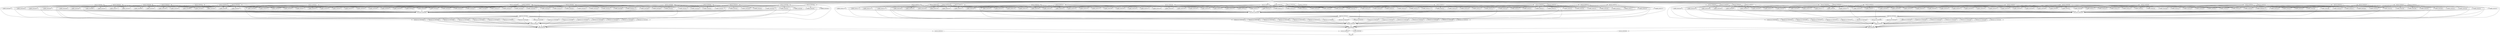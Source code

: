 strict digraph {
mProject_ID0000001 [size=10000000];
mProject_ID0000002 [size=10000000];
mProject_ID0000003 [size=10000000];
mProject_ID0000004 [size=10000000];
mProject_ID0000005 [size=10000000];
mProject_ID0000006 [size=10000000];
mProject_ID0000007 [size=10000000];
mProject_ID0000008 [size=10000000];
mProject_ID0000009 [size=10000000];
mProject_ID0000010 [size=10000000];
mProject_ID0000011 [size=10000000];
mProject_ID0000012 [size=10000000];
mProject_ID0000013 [size=10000000];
mProject_ID0000014 [size=10000000];
mProject_ID0000015 [size=10000000];
mProject_ID0000016 [size=10000000];
mDiffFit_ID0000017 [size=10000000];
mDiffFit_ID0000018 [size=10000000];
mDiffFit_ID0000019 [size=10000000];
mDiffFit_ID0000020 [size=10000000];
mDiffFit_ID0000021 [size=10000000];
mDiffFit_ID0000022 [size=10000000];
mDiffFit_ID0000023 [size=10000000];
mDiffFit_ID0000024 [size=10000000];
mDiffFit_ID0000025 [size=10000000];
mDiffFit_ID0000026 [size=10000000];
mDiffFit_ID0000027 [size=10000000];
mDiffFit_ID0000028 [size=10000000];
mDiffFit_ID0000029 [size=10000000];
mDiffFit_ID0000030 [size=10000000];
mDiffFit_ID0000031 [size=10000000];
mDiffFit_ID0000032 [size=10000000];
mDiffFit_ID0000033 [size=10000000];
mDiffFit_ID0000034 [size=10000000];
mDiffFit_ID0000035 [size=10000000];
mDiffFit_ID0000036 [size=10000000];
mDiffFit_ID0000037 [size=10000000];
mDiffFit_ID0000038 [size=10000000];
mDiffFit_ID0000039 [size=10000000];
mDiffFit_ID0000040 [size=10000000];
mDiffFit_ID0000041 [size=10000000];
mDiffFit_ID0000042 [size=10000000];
mDiffFit_ID0000043 [size=10000000];
mDiffFit_ID0000044 [size=10000000];
mDiffFit_ID0000045 [size=10000000];
mDiffFit_ID0000046 [size=10000000];
mDiffFit_ID0000047 [size=10000000];
mDiffFit_ID0000048 [size=10000000];
mDiffFit_ID0000049 [size=10000000];
mDiffFit_ID0000050 [size=10000000];
mDiffFit_ID0000051 [size=10000000];
mDiffFit_ID0000052 [size=10000000];
mDiffFit_ID0000053 [size=10000000];
mDiffFit_ID0000054 [size=10000000];
mDiffFit_ID0000055 [size=10000000];
mDiffFit_ID0000056 [size=10000000];
mDiffFit_ID0000057 [size=10000000];
mDiffFit_ID0000058 [size=10000000];
mDiffFit_ID0000059 [size=10000000];
mDiffFit_ID0000060 [size=10000000];
mDiffFit_ID0000061 [size=10000000];
mDiffFit_ID0000062 [size=10000000];
mDiffFit_ID0000063 [size=10000000];
mDiffFit_ID0000064 [size=10000000];
mDiffFit_ID0000065 [size=10000000];
mDiffFit_ID0000066 [size=10000000];
mDiffFit_ID0000067 [size=10000000];
mDiffFit_ID0000068 [size=10000000];
mDiffFit_ID0000069 [size=10000000];
mDiffFit_ID0000070 [size=10000000];
mDiffFit_ID0000071 [size=10000000];
mDiffFit_ID0000072 [size=10000000];
mDiffFit_ID0000073 [size=10000000];
mDiffFit_ID0000074 [size=10000000];
mDiffFit_ID0000075 [size=10000000];
mDiffFit_ID0000076 [size=10000000];
mDiffFit_ID0000077 [size=10000000];
mDiffFit_ID0000078 [size=10000000];
mDiffFit_ID0000079 [size=10000000];
mDiffFit_ID0000080 [size=10000000];
mDiffFit_ID0000081 [size=10000000];
mDiffFit_ID0000082 [size=10000000];
mConcatFit_ID0000083 [size=10000000];
mBgModel_ID0000084 [size=10000000];
mBackground_ID0000085 [size=10000000];
mBackground_ID0000086 [size=10000000];
mBackground_ID0000087 [size=10000000];
mBackground_ID0000088 [size=10000000];
mBackground_ID0000089 [size=10000000];
mBackground_ID0000090 [size=10000000];
mBackground_ID0000091 [size=10000000];
mBackground_ID0000092 [size=10000000];
mBackground_ID0000093 [size=10000000];
mBackground_ID0000094 [size=10000000];
mBackground_ID0000095 [size=10000000];
mBackground_ID0000096 [size=10000000];
mBackground_ID0000097 [size=10000000];
mBackground_ID0000098 [size=10000000];
mBackground_ID0000099 [size=10000000];
mBackground_ID0000100 [size=10000000];
mImgtbl_ID0000101 [size=10000000];
mAdd_ID0000102 [size=10000000];
mViewer_ID0000103 [size=10000000];
mProject_ID0000104 [size=10000000];
mProject_ID0000105 [size=10000000];
mProject_ID0000106 [size=10000000];
mProject_ID0000107 [size=10000000];
mProject_ID0000108 [size=10000000];
mProject_ID0000109 [size=10000000];
mProject_ID0000110 [size=10000000];
mProject_ID0000111 [size=10000000];
mProject_ID0000112 [size=10000000];
mProject_ID0000113 [size=10000000];
mProject_ID0000114 [size=10000000];
mProject_ID0000115 [size=10000000];
mProject_ID0000116 [size=10000000];
mProject_ID0000117 [size=10000000];
mProject_ID0000118 [size=10000000];
mProject_ID0000119 [size=10000000];
mDiffFit_ID0000120 [size=10000000];
mDiffFit_ID0000121 [size=10000000];
mDiffFit_ID0000122 [size=10000000];
mDiffFit_ID0000123 [size=10000000];
mDiffFit_ID0000124 [size=10000000];
mDiffFit_ID0000125 [size=10000000];
mDiffFit_ID0000126 [size=10000000];
mDiffFit_ID0000127 [size=10000000];
mDiffFit_ID0000128 [size=10000000];
mDiffFit_ID0000129 [size=10000000];
mDiffFit_ID0000130 [size=10000000];
mDiffFit_ID0000131 [size=10000000];
mDiffFit_ID0000132 [size=10000000];
mDiffFit_ID0000133 [size=10000000];
mDiffFit_ID0000134 [size=10000000];
mDiffFit_ID0000135 [size=10000000];
mDiffFit_ID0000136 [size=10000000];
mDiffFit_ID0000137 [size=10000000];
mDiffFit_ID0000138 [size=10000000];
mDiffFit_ID0000139 [size=10000000];
mDiffFit_ID0000140 [size=10000000];
mDiffFit_ID0000141 [size=10000000];
mDiffFit_ID0000142 [size=10000000];
mDiffFit_ID0000143 [size=10000000];
mDiffFit_ID0000144 [size=10000000];
mDiffFit_ID0000145 [size=10000000];
mDiffFit_ID0000146 [size=10000000];
mDiffFit_ID0000147 [size=10000000];
mDiffFit_ID0000148 [size=10000000];
mDiffFit_ID0000149 [size=10000000];
mDiffFit_ID0000150 [size=10000000];
mDiffFit_ID0000151 [size=10000000];
mDiffFit_ID0000152 [size=10000000];
mDiffFit_ID0000153 [size=10000000];
mDiffFit_ID0000154 [size=10000000];
mDiffFit_ID0000155 [size=10000000];
mDiffFit_ID0000156 [size=10000000];
mDiffFit_ID0000157 [size=10000000];
mDiffFit_ID0000158 [size=10000000];
mDiffFit_ID0000159 [size=10000000];
mDiffFit_ID0000160 [size=10000000];
mDiffFit_ID0000161 [size=10000000];
mDiffFit_ID0000162 [size=10000000];
mDiffFit_ID0000163 [size=10000000];
mDiffFit_ID0000164 [size=10000000];
mDiffFit_ID0000165 [size=10000000];
mDiffFit_ID0000166 [size=10000000];
mDiffFit_ID0000167 [size=10000000];
mDiffFit_ID0000168 [size=10000000];
mDiffFit_ID0000169 [size=10000000];
mDiffFit_ID0000170 [size=10000000];
mDiffFit_ID0000171 [size=10000000];
mDiffFit_ID0000172 [size=10000000];
mDiffFit_ID0000173 [size=10000000];
mDiffFit_ID0000174 [size=10000000];
mDiffFit_ID0000175 [size=10000000];
mDiffFit_ID0000176 [size=10000000];
mDiffFit_ID0000177 [size=10000000];
mDiffFit_ID0000178 [size=10000000];
mDiffFit_ID0000179 [size=10000000];
mDiffFit_ID0000180 [size=10000000];
mDiffFit_ID0000181 [size=10000000];
mDiffFit_ID0000182 [size=10000000];
mDiffFit_ID0000183 [size=10000000];
mDiffFit_ID0000184 [size=10000000];
mDiffFit_ID0000185 [size=10000000];
mConcatFit_ID0000186 [size=10000000];
mBgModel_ID0000187 [size=10000000];
mBackground_ID0000188 [size=10000000];
mBackground_ID0000189 [size=10000000];
mBackground_ID0000190 [size=10000000];
mBackground_ID0000191 [size=10000000];
mBackground_ID0000192 [size=10000000];
mBackground_ID0000193 [size=10000000];
mBackground_ID0000194 [size=10000000];
mBackground_ID0000195 [size=10000000];
mBackground_ID0000196 [size=10000000];
mBackground_ID0000197 [size=10000000];
mBackground_ID0000198 [size=10000000];
mBackground_ID0000199 [size=10000000];
mBackground_ID0000200 [size=10000000];
mBackground_ID0000201 [size=10000000];
mBackground_ID0000202 [size=10000000];
mBackground_ID0000203 [size=10000000];
mImgtbl_ID0000204 [size=10000000];
mAdd_ID0000205 [size=10000000];
mViewer_ID0000206 [size=10000000];
mProject_ID0000207 [size=10000000];
mProject_ID0000208 [size=10000000];
mProject_ID0000209 [size=10000000];
mProject_ID0000210 [size=10000000];
mProject_ID0000211 [size=10000000];
mProject_ID0000212 [size=10000000];
mProject_ID0000213 [size=10000000];
mProject_ID0000214 [size=10000000];
mProject_ID0000215 [size=10000000];
mProject_ID0000216 [size=10000000];
mProject_ID0000217 [size=10000000];
mProject_ID0000218 [size=10000000];
mProject_ID0000219 [size=10000000];
mProject_ID0000220 [size=10000000];
mProject_ID0000221 [size=10000000];
mProject_ID0000222 [size=10000000];
mDiffFit_ID0000223 [size=10000000];
mDiffFit_ID0000224 [size=10000000];
mDiffFit_ID0000225 [size=10000000];
mDiffFit_ID0000226 [size=10000000];
mDiffFit_ID0000227 [size=10000000];
mDiffFit_ID0000228 [size=10000000];
mDiffFit_ID0000229 [size=10000000];
mDiffFit_ID0000230 [size=10000000];
mDiffFit_ID0000231 [size=10000000];
mDiffFit_ID0000232 [size=10000000];
mDiffFit_ID0000233 [size=10000000];
mDiffFit_ID0000234 [size=10000000];
mDiffFit_ID0000235 [size=10000000];
mDiffFit_ID0000236 [size=10000000];
mDiffFit_ID0000237 [size=10000000];
mDiffFit_ID0000238 [size=10000000];
mDiffFit_ID0000239 [size=10000000];
mDiffFit_ID0000240 [size=10000000];
mDiffFit_ID0000241 [size=10000000];
mDiffFit_ID0000242 [size=10000000];
mDiffFit_ID0000243 [size=10000000];
mDiffFit_ID0000244 [size=10000000];
mDiffFit_ID0000245 [size=10000000];
mDiffFit_ID0000246 [size=10000000];
mDiffFit_ID0000247 [size=10000000];
mDiffFit_ID0000248 [size=10000000];
mDiffFit_ID0000249 [size=10000000];
mDiffFit_ID0000250 [size=10000000];
mDiffFit_ID0000251 [size=10000000];
mDiffFit_ID0000252 [size=10000000];
mDiffFit_ID0000253 [size=10000000];
mDiffFit_ID0000254 [size=10000000];
mDiffFit_ID0000255 [size=10000000];
mDiffFit_ID0000256 [size=10000000];
mDiffFit_ID0000257 [size=10000000];
mDiffFit_ID0000258 [size=10000000];
mDiffFit_ID0000259 [size=10000000];
mDiffFit_ID0000260 [size=10000000];
mDiffFit_ID0000261 [size=10000000];
mDiffFit_ID0000262 [size=10000000];
mDiffFit_ID0000263 [size=10000000];
mDiffFit_ID0000264 [size=10000000];
mDiffFit_ID0000265 [size=10000000];
mDiffFit_ID0000266 [size=10000000];
mDiffFit_ID0000267 [size=10000000];
mDiffFit_ID0000268 [size=10000000];
mDiffFit_ID0000269 [size=10000000];
mDiffFit_ID0000270 [size=10000000];
mDiffFit_ID0000271 [size=10000000];
mDiffFit_ID0000272 [size=10000000];
mDiffFit_ID0000273 [size=10000000];
mDiffFit_ID0000274 [size=10000000];
mDiffFit_ID0000275 [size=10000000];
mDiffFit_ID0000276 [size=10000000];
mDiffFit_ID0000277 [size=10000000];
mDiffFit_ID0000278 [size=10000000];
mDiffFit_ID0000279 [size=10000000];
mDiffFit_ID0000280 [size=10000000];
mDiffFit_ID0000281 [size=10000000];
mDiffFit_ID0000282 [size=10000000];
mDiffFit_ID0000283 [size=10000000];
mDiffFit_ID0000284 [size=10000000];
mDiffFit_ID0000285 [size=10000000];
mDiffFit_ID0000286 [size=10000000];
mDiffFit_ID0000287 [size=10000000];
mDiffFit_ID0000288 [size=10000000];
mConcatFit_ID0000289 [size=10000000];
mBgModel_ID0000290 [size=10000000];
mBackground_ID0000291 [size=10000000];
mBackground_ID0000292 [size=10000000];
mBackground_ID0000293 [size=10000000];
mBackground_ID0000294 [size=10000000];
mBackground_ID0000295 [size=10000000];
mBackground_ID0000296 [size=10000000];
mBackground_ID0000297 [size=10000000];
mBackground_ID0000298 [size=10000000];
mBackground_ID0000299 [size=10000000];
mBackground_ID0000300 [size=10000000];
mBackground_ID0000301 [size=10000000];
mBackground_ID0000302 [size=10000000];
mBackground_ID0000303 [size=10000000];
mBackground_ID0000304 [size=10000000];
mBackground_ID0000305 [size=10000000];
mBackground_ID0000306 [size=10000000];
mImgtbl_ID0000307 [size=10000000];
mAdd_ID0000308 [size=10000000];
mViewer_ID0000309 [size=10000000];
mViewer_ID0000310 [size=10000000];
root [size=2];
end [size=2];
mProject_ID0000001 -> mDiffFit_ID0000017 [size=40000000];
mProject_ID0000001 -> mDiffFit_ID0000018 [size=40000000];
mProject_ID0000001 -> mDiffFit_ID0000019 [size=40000000];
mProject_ID0000001 -> mDiffFit_ID0000020 [size=40000000];
mProject_ID0000001 -> mDiffFit_ID0000021 [size=40000000];
mProject_ID0000001 -> mDiffFit_ID0000022 [size=40000000];
mProject_ID0000001 -> mDiffFit_ID0000023 [size=40000000];
mProject_ID0000001 -> mBackground_ID0000085 [size=40000000];
mProject_ID0000002 -> mDiffFit_ID0000017 [size=40000000];
mProject_ID0000002 -> mDiffFit_ID0000024 [size=40000000];
mProject_ID0000002 -> mDiffFit_ID0000025 [size=40000000];
mProject_ID0000002 -> mDiffFit_ID0000026 [size=40000000];
mProject_ID0000002 -> mDiffFit_ID0000027 [size=40000000];
mProject_ID0000002 -> mDiffFit_ID0000028 [size=40000000];
mProject_ID0000002 -> mDiffFit_ID0000029 [size=40000000];
mProject_ID0000002 -> mDiffFit_ID0000030 [size=40000000];
mProject_ID0000002 -> mDiffFit_ID0000031 [size=40000000];
mProject_ID0000002 -> mDiffFit_ID0000032 [size=40000000];
mProject_ID0000002 -> mDiffFit_ID0000033 [size=40000000];
mProject_ID0000002 -> mBackground_ID0000086 [size=40000000];
mProject_ID0000003 -> mDiffFit_ID0000018 [size=40000000];
mProject_ID0000003 -> mDiffFit_ID0000024 [size=40000000];
mProject_ID0000003 -> mDiffFit_ID0000034 [size=40000000];
mProject_ID0000003 -> mDiffFit_ID0000035 [size=40000000];
mProject_ID0000003 -> mDiffFit_ID0000036 [size=40000000];
mProject_ID0000003 -> mDiffFit_ID0000037 [size=40000000];
mProject_ID0000003 -> mDiffFit_ID0000038 [size=40000000];
mProject_ID0000003 -> mDiffFit_ID0000039 [size=40000000];
mProject_ID0000003 -> mDiffFit_ID0000040 [size=40000000];
mProject_ID0000003 -> mDiffFit_ID0000041 [size=40000000];
mProject_ID0000003 -> mDiffFit_ID0000042 [size=40000000];
mProject_ID0000003 -> mBackground_ID0000087 [size=40000000];
mProject_ID0000004 -> mDiffFit_ID0000025 [size=40000000];
mProject_ID0000004 -> mDiffFit_ID0000034 [size=40000000];
mProject_ID0000004 -> mDiffFit_ID0000043 [size=40000000];
mProject_ID0000004 -> mDiffFit_ID0000044 [size=40000000];
mProject_ID0000004 -> mDiffFit_ID0000045 [size=40000000];
mProject_ID0000004 -> mDiffFit_ID0000046 [size=40000000];
mProject_ID0000004 -> mDiffFit_ID0000047 [size=40000000];
mProject_ID0000004 -> mDiffFit_ID0000048 [size=40000000];
mProject_ID0000004 -> mDiffFit_ID0000049 [size=40000000];
mProject_ID0000004 -> mDiffFit_ID0000050 [size=40000000];
mProject_ID0000004 -> mBackground_ID0000088 [size=40000000];
mProject_ID0000005 -> mDiffFit_ID0000026 [size=40000000];
mProject_ID0000005 -> mDiffFit_ID0000035 [size=40000000];
mProject_ID0000005 -> mDiffFit_ID0000043 [size=40000000];
mProject_ID0000005 -> mDiffFit_ID0000051 [size=40000000];
mProject_ID0000005 -> mDiffFit_ID0000052 [size=40000000];
mProject_ID0000005 -> mDiffFit_ID0000053 [size=40000000];
mProject_ID0000005 -> mDiffFit_ID0000054 [size=40000000];
mProject_ID0000005 -> mDiffFit_ID0000055 [size=40000000];
mProject_ID0000005 -> mDiffFit_ID0000056 [size=40000000];
mProject_ID0000005 -> mDiffFit_ID0000057 [size=40000000];
mProject_ID0000005 -> mBackground_ID0000089 [size=40000000];
mProject_ID0000006 -> mDiffFit_ID0000036 [size=40000000];
mProject_ID0000006 -> mDiffFit_ID0000058 [size=40000000];
mProject_ID0000006 -> mDiffFit_ID0000059 [size=40000000];
mProject_ID0000006 -> mDiffFit_ID0000060 [size=40000000];
mProject_ID0000006 -> mDiffFit_ID0000061 [size=40000000];
mProject_ID0000006 -> mBackground_ID0000090 [size=40000000];
mProject_ID0000007 -> mDiffFit_ID0000037 [size=40000000];
mProject_ID0000007 -> mDiffFit_ID0000044 [size=40000000];
mProject_ID0000007 -> mDiffFit_ID0000051 [size=40000000];
mProject_ID0000007 -> mDiffFit_ID0000062 [size=40000000];
mProject_ID0000007 -> mDiffFit_ID0000063 [size=40000000];
mProject_ID0000007 -> mDiffFit_ID0000064 [size=40000000];
mProject_ID0000007 -> mBackground_ID0000091 [size=40000000];
mProject_ID0000008 -> mDiffFit_ID0000019 [size=40000000];
mProject_ID0000008 -> mDiffFit_ID0000027 [size=40000000];
mProject_ID0000008 -> mDiffFit_ID0000038 [size=40000000];
mProject_ID0000008 -> mDiffFit_ID0000058 [size=40000000];
mProject_ID0000008 -> mDiffFit_ID0000065 [size=40000000];
mProject_ID0000008 -> mDiffFit_ID0000066 [size=40000000];
mProject_ID0000008 -> mDiffFit_ID0000067 [size=40000000];
mProject_ID0000008 -> mBackground_ID0000092 [size=40000000];
mProject_ID0000009 -> mDiffFit_ID0000020 [size=40000000];
mProject_ID0000009 -> mDiffFit_ID0000028 [size=40000000];
mProject_ID0000009 -> mDiffFit_ID0000068 [size=40000000];
mProject_ID0000009 -> mDiffFit_ID0000069 [size=40000000];
mProject_ID0000009 -> mDiffFit_ID0000070 [size=40000000];
mProject_ID0000009 -> mBackground_ID0000093 [size=40000000];
mProject_ID0000010 -> mDiffFit_ID0000039 [size=40000000];
mProject_ID0000010 -> mDiffFit_ID0000045 [size=40000000];
mProject_ID0000010 -> mDiffFit_ID0000052 [size=40000000];
mProject_ID0000010 -> mDiffFit_ID0000062 [size=40000000];
mProject_ID0000010 -> mDiffFit_ID0000071 [size=40000000];
mProject_ID0000010 -> mDiffFit_ID0000072 [size=40000000];
mProject_ID0000010 -> mBackground_ID0000094 [size=40000000];
mProject_ID0000011 -> mDiffFit_ID0000040 [size=40000000];
mProject_ID0000011 -> mDiffFit_ID0000046 [size=40000000];
mProject_ID0000011 -> mDiffFit_ID0000053 [size=40000000];
mProject_ID0000011 -> mDiffFit_ID0000059 [size=40000000];
mProject_ID0000011 -> mDiffFit_ID0000063 [size=40000000];
mProject_ID0000011 -> mDiffFit_ID0000065 [size=40000000];
mProject_ID0000011 -> mDiffFit_ID0000071 [size=40000000];
mProject_ID0000011 -> mDiffFit_ID0000073 [size=40000000];
mProject_ID0000011 -> mDiffFit_ID0000074 [size=40000000];
mProject_ID0000011 -> mBackground_ID0000095 [size=40000000];
mProject_ID0000012 -> mDiffFit_ID0000021 [size=40000000];
mProject_ID0000012 -> mDiffFit_ID0000029 [size=40000000];
mProject_ID0000012 -> mDiffFit_ID0000041 [size=40000000];
mProject_ID0000012 -> mDiffFit_ID0000047 [size=40000000];
mProject_ID0000012 -> mDiffFit_ID0000054 [size=40000000];
mProject_ID0000012 -> mDiffFit_ID0000060 [size=40000000];
mProject_ID0000012 -> mDiffFit_ID0000064 [size=40000000];
mProject_ID0000012 -> mDiffFit_ID0000066 [size=40000000];
mProject_ID0000012 -> mDiffFit_ID0000068 [size=40000000];
mProject_ID0000012 -> mDiffFit_ID0000072 [size=40000000];
mProject_ID0000012 -> mDiffFit_ID0000073 [size=40000000];
mProject_ID0000012 -> mDiffFit_ID0000075 [size=40000000];
mProject_ID0000012 -> mDiffFit_ID0000076 [size=40000000];
mProject_ID0000012 -> mDiffFit_ID0000077 [size=40000000];
mProject_ID0000012 -> mDiffFit_ID0000078 [size=40000000];
mProject_ID0000012 -> mBackground_ID0000096 [size=40000000];
mProject_ID0000013 -> mDiffFit_ID0000022 [size=40000000];
mProject_ID0000013 -> mDiffFit_ID0000030 [size=40000000];
mProject_ID0000013 -> mDiffFit_ID0000042 [size=40000000];
mProject_ID0000013 -> mDiffFit_ID0000061 [size=40000000];
mProject_ID0000013 -> mDiffFit_ID0000067 [size=40000000];
mProject_ID0000013 -> mDiffFit_ID0000069 [size=40000000];
mProject_ID0000013 -> mDiffFit_ID0000074 [size=40000000];
mProject_ID0000013 -> mDiffFit_ID0000075 [size=40000000];
mProject_ID0000013 -> mDiffFit_ID0000079 [size=40000000];
mProject_ID0000013 -> mBackground_ID0000097 [size=40000000];
mProject_ID0000014 -> mDiffFit_ID0000031 [size=40000000];
mProject_ID0000014 -> mDiffFit_ID0000048 [size=40000000];
mProject_ID0000014 -> mDiffFit_ID0000055 [size=40000000];
mProject_ID0000014 -> mDiffFit_ID0000076 [size=40000000];
mProject_ID0000014 -> mDiffFit_ID0000080 [size=40000000];
mProject_ID0000014 -> mDiffFit_ID0000081 [size=40000000];
mProject_ID0000014 -> mBackground_ID0000098 [size=40000000];
mProject_ID0000015 -> mDiffFit_ID0000032 [size=40000000];
mProject_ID0000015 -> mDiffFit_ID0000049 [size=40000000];
mProject_ID0000015 -> mDiffFit_ID0000056 [size=40000000];
mProject_ID0000015 -> mDiffFit_ID0000077 [size=40000000];
mProject_ID0000015 -> mDiffFit_ID0000080 [size=40000000];
mProject_ID0000015 -> mDiffFit_ID0000082 [size=40000000];
mProject_ID0000015 -> mBackground_ID0000099 [size=40000000];
mProject_ID0000016 -> mDiffFit_ID0000023 [size=40000000];
mProject_ID0000016 -> mDiffFit_ID0000033 [size=40000000];
mProject_ID0000016 -> mDiffFit_ID0000050 [size=40000000];
mProject_ID0000016 -> mDiffFit_ID0000057 [size=40000000];
mProject_ID0000016 -> mDiffFit_ID0000070 [size=40000000];
mProject_ID0000016 -> mDiffFit_ID0000078 [size=40000000];
mProject_ID0000016 -> mDiffFit_ID0000079 [size=40000000];
mProject_ID0000016 -> mDiffFit_ID0000081 [size=40000000];
mProject_ID0000016 -> mDiffFit_ID0000082 [size=40000000];
mProject_ID0000016 -> mBackground_ID0000100 [size=40000000];
mDiffFit_ID0000017 -> mConcatFit_ID0000083 [size=40000000];
mDiffFit_ID0000018 -> mConcatFit_ID0000083 [size=40000000];
mDiffFit_ID0000019 -> mConcatFit_ID0000083 [size=40000000];
mDiffFit_ID0000020 -> mConcatFit_ID0000083 [size=40000000];
mDiffFit_ID0000021 -> mConcatFit_ID0000083 [size=40000000];
mDiffFit_ID0000022 -> mConcatFit_ID0000083 [size=40000000];
mDiffFit_ID0000023 -> mConcatFit_ID0000083 [size=40000000];
mDiffFit_ID0000024 -> mConcatFit_ID0000083 [size=40000000];
mDiffFit_ID0000025 -> mConcatFit_ID0000083 [size=40000000];
mDiffFit_ID0000026 -> mConcatFit_ID0000083 [size=40000000];
mDiffFit_ID0000027 -> mConcatFit_ID0000083 [size=40000000];
mDiffFit_ID0000028 -> mConcatFit_ID0000083 [size=40000000];
mDiffFit_ID0000029 -> mConcatFit_ID0000083 [size=40000000];
mDiffFit_ID0000030 -> mConcatFit_ID0000083 [size=40000000];
mDiffFit_ID0000031 -> mConcatFit_ID0000083 [size=40000000];
mDiffFit_ID0000032 -> mConcatFit_ID0000083 [size=40000000];
mDiffFit_ID0000033 -> mConcatFit_ID0000083 [size=40000000];
mDiffFit_ID0000034 -> mConcatFit_ID0000083 [size=40000000];
mDiffFit_ID0000035 -> mConcatFit_ID0000083 [size=40000000];
mDiffFit_ID0000036 -> mConcatFit_ID0000083 [size=40000000];
mDiffFit_ID0000037 -> mConcatFit_ID0000083 [size=40000000];
mDiffFit_ID0000038 -> mConcatFit_ID0000083 [size=40000000];
mDiffFit_ID0000039 -> mConcatFit_ID0000083 [size=40000000];
mDiffFit_ID0000040 -> mConcatFit_ID0000083 [size=40000000];
mDiffFit_ID0000041 -> mConcatFit_ID0000083 [size=40000000];
mDiffFit_ID0000042 -> mConcatFit_ID0000083 [size=40000000];
mDiffFit_ID0000043 -> mConcatFit_ID0000083 [size=40000000];
mDiffFit_ID0000044 -> mConcatFit_ID0000083 [size=40000000];
mDiffFit_ID0000045 -> mConcatFit_ID0000083 [size=40000000];
mDiffFit_ID0000046 -> mConcatFit_ID0000083 [size=40000000];
mDiffFit_ID0000047 -> mConcatFit_ID0000083 [size=40000000];
mDiffFit_ID0000048 -> mConcatFit_ID0000083 [size=40000000];
mDiffFit_ID0000049 -> mConcatFit_ID0000083 [size=40000000];
mDiffFit_ID0000050 -> mConcatFit_ID0000083 [size=40000000];
mDiffFit_ID0000051 -> mConcatFit_ID0000083 [size=40000000];
mDiffFit_ID0000052 -> mConcatFit_ID0000083 [size=40000000];
mDiffFit_ID0000053 -> mConcatFit_ID0000083 [size=40000000];
mDiffFit_ID0000054 -> mConcatFit_ID0000083 [size=40000000];
mDiffFit_ID0000055 -> mConcatFit_ID0000083 [size=40000000];
mDiffFit_ID0000056 -> mConcatFit_ID0000083 [size=40000000];
mDiffFit_ID0000057 -> mConcatFit_ID0000083 [size=40000000];
mDiffFit_ID0000058 -> mConcatFit_ID0000083 [size=40000000];
mDiffFit_ID0000059 -> mConcatFit_ID0000083 [size=40000000];
mDiffFit_ID0000060 -> mConcatFit_ID0000083 [size=40000000];
mDiffFit_ID0000061 -> mConcatFit_ID0000083 [size=40000000];
mDiffFit_ID0000062 -> mConcatFit_ID0000083 [size=40000000];
mDiffFit_ID0000063 -> mConcatFit_ID0000083 [size=40000000];
mDiffFit_ID0000064 -> mConcatFit_ID0000083 [size=40000000];
mDiffFit_ID0000065 -> mConcatFit_ID0000083 [size=40000000];
mDiffFit_ID0000066 -> mConcatFit_ID0000083 [size=40000000];
mDiffFit_ID0000067 -> mConcatFit_ID0000083 [size=40000000];
mDiffFit_ID0000068 -> mConcatFit_ID0000083 [size=40000000];
mDiffFit_ID0000069 -> mConcatFit_ID0000083 [size=40000000];
mDiffFit_ID0000070 -> mConcatFit_ID0000083 [size=40000000];
mDiffFit_ID0000071 -> mConcatFit_ID0000083 [size=40000000];
mDiffFit_ID0000072 -> mConcatFit_ID0000083 [size=40000000];
mDiffFit_ID0000073 -> mConcatFit_ID0000083 [size=40000000];
mDiffFit_ID0000074 -> mConcatFit_ID0000083 [size=40000000];
mDiffFit_ID0000075 -> mConcatFit_ID0000083 [size=40000000];
mDiffFit_ID0000076 -> mConcatFit_ID0000083 [size=40000000];
mDiffFit_ID0000077 -> mConcatFit_ID0000083 [size=40000000];
mDiffFit_ID0000078 -> mConcatFit_ID0000083 [size=40000000];
mDiffFit_ID0000079 -> mConcatFit_ID0000083 [size=40000000];
mDiffFit_ID0000080 -> mConcatFit_ID0000083 [size=40000000];
mDiffFit_ID0000081 -> mConcatFit_ID0000083 [size=40000000];
mDiffFit_ID0000082 -> mConcatFit_ID0000083 [size=40000000];
mConcatFit_ID0000083 -> mBgModel_ID0000084 [size=40000000];
mBgModel_ID0000084 -> mBackground_ID0000085 [size=40000000];
mBgModel_ID0000084 -> mBackground_ID0000086 [size=40000000];
mBgModel_ID0000084 -> mBackground_ID0000087 [size=40000000];
mBgModel_ID0000084 -> mBackground_ID0000088 [size=40000000];
mBgModel_ID0000084 -> mBackground_ID0000089 [size=40000000];
mBgModel_ID0000084 -> mBackground_ID0000090 [size=40000000];
mBgModel_ID0000084 -> mBackground_ID0000091 [size=40000000];
mBgModel_ID0000084 -> mBackground_ID0000092 [size=40000000];
mBgModel_ID0000084 -> mBackground_ID0000093 [size=40000000];
mBgModel_ID0000084 -> mBackground_ID0000094 [size=40000000];
mBgModel_ID0000084 -> mBackground_ID0000095 [size=40000000];
mBgModel_ID0000084 -> mBackground_ID0000096 [size=40000000];
mBgModel_ID0000084 -> mBackground_ID0000097 [size=40000000];
mBgModel_ID0000084 -> mBackground_ID0000098 [size=40000000];
mBgModel_ID0000084 -> mBackground_ID0000099 [size=40000000];
mBgModel_ID0000084 -> mBackground_ID0000100 [size=40000000];
mBackground_ID0000085 -> mImgtbl_ID0000101 [size=40000000];
mBackground_ID0000085 -> mAdd_ID0000102 [size=40000000];
mBackground_ID0000086 -> mImgtbl_ID0000101 [size=40000000];
mBackground_ID0000086 -> mAdd_ID0000102 [size=40000000];
mBackground_ID0000087 -> mImgtbl_ID0000101 [size=40000000];
mBackground_ID0000087 -> mAdd_ID0000102 [size=40000000];
mBackground_ID0000088 -> mImgtbl_ID0000101 [size=40000000];
mBackground_ID0000088 -> mAdd_ID0000102 [size=40000000];
mBackground_ID0000089 -> mImgtbl_ID0000101 [size=40000000];
mBackground_ID0000089 -> mAdd_ID0000102 [size=40000000];
mBackground_ID0000090 -> mImgtbl_ID0000101 [size=40000000];
mBackground_ID0000090 -> mAdd_ID0000102 [size=40000000];
mBackground_ID0000091 -> mImgtbl_ID0000101 [size=40000000];
mBackground_ID0000091 -> mAdd_ID0000102 [size=40000000];
mBackground_ID0000092 -> mImgtbl_ID0000101 [size=40000000];
mBackground_ID0000092 -> mAdd_ID0000102 [size=40000000];
mBackground_ID0000093 -> mImgtbl_ID0000101 [size=40000000];
mBackground_ID0000093 -> mAdd_ID0000102 [size=40000000];
mBackground_ID0000094 -> mImgtbl_ID0000101 [size=40000000];
mBackground_ID0000094 -> mAdd_ID0000102 [size=40000000];
mBackground_ID0000095 -> mImgtbl_ID0000101 [size=40000000];
mBackground_ID0000095 -> mAdd_ID0000102 [size=40000000];
mBackground_ID0000096 -> mImgtbl_ID0000101 [size=40000000];
mBackground_ID0000096 -> mAdd_ID0000102 [size=40000000];
mBackground_ID0000097 -> mImgtbl_ID0000101 [size=40000000];
mBackground_ID0000097 -> mAdd_ID0000102 [size=40000000];
mBackground_ID0000098 -> mImgtbl_ID0000101 [size=40000000];
mBackground_ID0000098 -> mAdd_ID0000102 [size=40000000];
mBackground_ID0000099 -> mImgtbl_ID0000101 [size=40000000];
mBackground_ID0000099 -> mAdd_ID0000102 [size=40000000];
mBackground_ID0000100 -> mImgtbl_ID0000101 [size=40000000];
mBackground_ID0000100 -> mAdd_ID0000102 [size=40000000];
mImgtbl_ID0000101 -> mAdd_ID0000102 [size=40000000];
mAdd_ID0000102 -> mViewer_ID0000103 [size=40000000];
mAdd_ID0000102 -> mViewer_ID0000310 [size=40000000];
mViewer_ID0000103 -> end [size=2];
mProject_ID0000104 -> mDiffFit_ID0000120 [size=40000000];
mProject_ID0000104 -> mDiffFit_ID0000121 [size=40000000];
mProject_ID0000104 -> mDiffFit_ID0000122 [size=40000000];
mProject_ID0000104 -> mDiffFit_ID0000123 [size=40000000];
mProject_ID0000104 -> mDiffFit_ID0000124 [size=40000000];
mProject_ID0000104 -> mDiffFit_ID0000125 [size=40000000];
mProject_ID0000104 -> mDiffFit_ID0000126 [size=40000000];
mProject_ID0000104 -> mBackground_ID0000188 [size=40000000];
mProject_ID0000105 -> mDiffFit_ID0000120 [size=40000000];
mProject_ID0000105 -> mDiffFit_ID0000127 [size=40000000];
mProject_ID0000105 -> mDiffFit_ID0000128 [size=40000000];
mProject_ID0000105 -> mDiffFit_ID0000129 [size=40000000];
mProject_ID0000105 -> mDiffFit_ID0000130 [size=40000000];
mProject_ID0000105 -> mDiffFit_ID0000131 [size=40000000];
mProject_ID0000105 -> mDiffFit_ID0000132 [size=40000000];
mProject_ID0000105 -> mDiffFit_ID0000133 [size=40000000];
mProject_ID0000105 -> mDiffFit_ID0000134 [size=40000000];
mProject_ID0000105 -> mBackground_ID0000189 [size=40000000];
mProject_ID0000106 -> mDiffFit_ID0000127 [size=40000000];
mProject_ID0000106 -> mDiffFit_ID0000135 [size=40000000];
mProject_ID0000106 -> mDiffFit_ID0000136 [size=40000000];
mProject_ID0000106 -> mDiffFit_ID0000137 [size=40000000];
mProject_ID0000106 -> mDiffFit_ID0000138 [size=40000000];
mProject_ID0000106 -> mDiffFit_ID0000139 [size=40000000];
mProject_ID0000106 -> mDiffFit_ID0000140 [size=40000000];
mProject_ID0000106 -> mDiffFit_ID0000141 [size=40000000];
mProject_ID0000106 -> mDiffFit_ID0000142 [size=40000000];
mProject_ID0000106 -> mDiffFit_ID0000143 [size=40000000];
mProject_ID0000106 -> mBackground_ID0000190 [size=40000000];
mProject_ID0000107 -> mDiffFit_ID0000121 [size=40000000];
mProject_ID0000107 -> mDiffFit_ID0000135 [size=40000000];
mProject_ID0000107 -> mDiffFit_ID0000144 [size=40000000];
mProject_ID0000107 -> mDiffFit_ID0000145 [size=40000000];
mProject_ID0000107 -> mDiffFit_ID0000146 [size=40000000];
mProject_ID0000107 -> mDiffFit_ID0000147 [size=40000000];
mProject_ID0000107 -> mDiffFit_ID0000148 [size=40000000];
mProject_ID0000107 -> mDiffFit_ID0000149 [size=40000000];
mProject_ID0000107 -> mDiffFit_ID0000150 [size=40000000];
mProject_ID0000107 -> mDiffFit_ID0000151 [size=40000000];
mProject_ID0000107 -> mDiffFit_ID0000152 [size=40000000];
mProject_ID0000107 -> mBackground_ID0000191 [size=40000000];
mProject_ID0000108 -> mDiffFit_ID0000128 [size=40000000];
mProject_ID0000108 -> mDiffFit_ID0000136 [size=40000000];
mProject_ID0000108 -> mDiffFit_ID0000144 [size=40000000];
mProject_ID0000108 -> mDiffFit_ID0000153 [size=40000000];
mProject_ID0000108 -> mDiffFit_ID0000154 [size=40000000];
mProject_ID0000108 -> mDiffFit_ID0000155 [size=40000000];
mProject_ID0000108 -> mDiffFit_ID0000156 [size=40000000];
mProject_ID0000108 -> mDiffFit_ID0000157 [size=40000000];
mProject_ID0000108 -> mDiffFit_ID0000158 [size=40000000];
mProject_ID0000108 -> mDiffFit_ID0000159 [size=40000000];
mProject_ID0000108 -> mBackground_ID0000192 [size=40000000];
mProject_ID0000109 -> mDiffFit_ID0000122 [size=40000000];
mProject_ID0000109 -> mDiffFit_ID0000129 [size=40000000];
mProject_ID0000109 -> mDiffFit_ID0000145 [size=40000000];
mProject_ID0000109 -> mDiffFit_ID0000160 [size=40000000];
mProject_ID0000109 -> mDiffFit_ID0000161 [size=40000000];
mProject_ID0000109 -> mDiffFit_ID0000162 [size=40000000];
mProject_ID0000109 -> mDiffFit_ID0000163 [size=40000000];
mProject_ID0000109 -> mDiffFit_ID0000164 [size=40000000];
mProject_ID0000109 -> mDiffFit_ID0000165 [size=40000000];
mProject_ID0000109 -> mBackground_ID0000193 [size=40000000];
mProject_ID0000110 -> mDiffFit_ID0000123 [size=40000000];
mProject_ID0000110 -> mDiffFit_ID0000146 [size=40000000];
mProject_ID0000110 -> mDiffFit_ID0000160 [size=40000000];
mProject_ID0000110 -> mDiffFit_ID0000166 [size=40000000];
mProject_ID0000110 -> mDiffFit_ID0000167 [size=40000000];
mProject_ID0000110 -> mDiffFit_ID0000168 [size=40000000];
mProject_ID0000110 -> mDiffFit_ID0000169 [size=40000000];
mProject_ID0000110 -> mBackground_ID0000194 [size=40000000];
mProject_ID0000111 -> mDiffFit_ID0000130 [size=40000000];
mProject_ID0000111 -> mDiffFit_ID0000137 [size=40000000];
mProject_ID0000111 -> mDiffFit_ID0000153 [size=40000000];
mProject_ID0000111 -> mDiffFit_ID0000170 [size=40000000];
mProject_ID0000111 -> mDiffFit_ID0000171 [size=40000000];
mProject_ID0000111 -> mDiffFit_ID0000172 [size=40000000];
mProject_ID0000111 -> mBackground_ID0000195 [size=40000000];
mProject_ID0000112 -> mDiffFit_ID0000147 [size=40000000];
mProject_ID0000112 -> mDiffFit_ID0000161 [size=40000000];
mProject_ID0000112 -> mDiffFit_ID0000166 [size=40000000];
mProject_ID0000112 -> mDiffFit_ID0000173 [size=40000000];
mProject_ID0000112 -> mDiffFit_ID0000174 [size=40000000];
mProject_ID0000112 -> mBackground_ID0000196 [size=40000000];
mProject_ID0000113 -> mDiffFit_ID0000138 [size=40000000];
mProject_ID0000113 -> mDiffFit_ID0000148 [size=40000000];
mProject_ID0000113 -> mDiffFit_ID0000154 [size=40000000];
mProject_ID0000113 -> mDiffFit_ID0000175 [size=40000000];
mProject_ID0000113 -> mDiffFit_ID0000176 [size=40000000];
mProject_ID0000113 -> mDiffFit_ID0000177 [size=40000000];
mProject_ID0000113 -> mBackground_ID0000197 [size=40000000];
mProject_ID0000114 -> mDiffFit_ID0000139 [size=40000000];
mProject_ID0000114 -> mDiffFit_ID0000149 [size=40000000];
mProject_ID0000114 -> mDiffFit_ID0000155 [size=40000000];
mProject_ID0000114 -> mDiffFit_ID0000175 [size=40000000];
mProject_ID0000114 -> mDiffFit_ID0000178 [size=40000000];
mProject_ID0000114 -> mDiffFit_ID0000179 [size=40000000];
mProject_ID0000114 -> mBackground_ID0000198 [size=40000000];
mProject_ID0000115 -> mDiffFit_ID0000131 [size=40000000];
mProject_ID0000115 -> mDiffFit_ID0000140 [size=40000000];
mProject_ID0000115 -> mDiffFit_ID0000156 [size=40000000];
mProject_ID0000115 -> mDiffFit_ID0000170 [size=40000000];
mProject_ID0000115 -> mDiffFit_ID0000180 [size=40000000];
mProject_ID0000115 -> mDiffFit_ID0000181 [size=40000000];
mProject_ID0000115 -> mBackground_ID0000199 [size=40000000];
mProject_ID0000116 -> mDiffFit_ID0000124 [size=40000000];
mProject_ID0000116 -> mDiffFit_ID0000132 [size=40000000];
mProject_ID0000116 -> mDiffFit_ID0000162 [size=40000000];
mProject_ID0000116 -> mDiffFit_ID0000182 [size=40000000];
mProject_ID0000116 -> mDiffFit_ID0000183 [size=40000000];
mProject_ID0000116 -> mBackground_ID0000200 [size=40000000];
mProject_ID0000117 -> mDiffFit_ID0000125 [size=40000000];
mProject_ID0000117 -> mDiffFit_ID0000133 [size=40000000];
mProject_ID0000117 -> mDiffFit_ID0000141 [size=40000000];
mProject_ID0000117 -> mDiffFit_ID0000150 [size=40000000];
mProject_ID0000117 -> mDiffFit_ID0000157 [size=40000000];
mProject_ID0000117 -> mDiffFit_ID0000163 [size=40000000];
mProject_ID0000117 -> mDiffFit_ID0000167 [size=40000000];
mProject_ID0000117 -> mDiffFit_ID0000171 [size=40000000];
mProject_ID0000117 -> mDiffFit_ID0000180 [size=40000000];
mProject_ID0000117 -> mDiffFit_ID0000182 [size=40000000];
mProject_ID0000117 -> mDiffFit_ID0000184 [size=40000000];
mProject_ID0000117 -> mBackground_ID0000201 [size=40000000];
mProject_ID0000118 -> mDiffFit_ID0000126 [size=40000000];
mProject_ID0000118 -> mDiffFit_ID0000134 [size=40000000];
mProject_ID0000118 -> mDiffFit_ID0000142 [size=40000000];
mProject_ID0000118 -> mDiffFit_ID0000151 [size=40000000];
mProject_ID0000118 -> mDiffFit_ID0000158 [size=40000000];
mProject_ID0000118 -> mDiffFit_ID0000164 [size=40000000];
mProject_ID0000118 -> mDiffFit_ID0000168 [size=40000000];
mProject_ID0000118 -> mDiffFit_ID0000172 [size=40000000];
mProject_ID0000118 -> mDiffFit_ID0000173 [size=40000000];
mProject_ID0000118 -> mDiffFit_ID0000176 [size=40000000];
mProject_ID0000118 -> mDiffFit_ID0000178 [size=40000000];
mProject_ID0000118 -> mDiffFit_ID0000181 [size=40000000];
mProject_ID0000118 -> mDiffFit_ID0000183 [size=40000000];
mProject_ID0000118 -> mDiffFit_ID0000184 [size=40000000];
mProject_ID0000118 -> mDiffFit_ID0000185 [size=40000000];
mProject_ID0000118 -> mBackground_ID0000202 [size=40000000];
mProject_ID0000119 -> mDiffFit_ID0000143 [size=40000000];
mProject_ID0000119 -> mDiffFit_ID0000152 [size=40000000];
mProject_ID0000119 -> mDiffFit_ID0000159 [size=40000000];
mProject_ID0000119 -> mDiffFit_ID0000165 [size=40000000];
mProject_ID0000119 -> mDiffFit_ID0000169 [size=40000000];
mProject_ID0000119 -> mDiffFit_ID0000174 [size=40000000];
mProject_ID0000119 -> mDiffFit_ID0000177 [size=40000000];
mProject_ID0000119 -> mDiffFit_ID0000179 [size=40000000];
mProject_ID0000119 -> mDiffFit_ID0000185 [size=40000000];
mProject_ID0000119 -> mBackground_ID0000203 [size=40000000];
mDiffFit_ID0000120 -> mConcatFit_ID0000186 [size=40000000];
mDiffFit_ID0000121 -> mConcatFit_ID0000186 [size=40000000];
mDiffFit_ID0000122 -> mConcatFit_ID0000186 [size=40000000];
mDiffFit_ID0000123 -> mConcatFit_ID0000186 [size=40000000];
mDiffFit_ID0000124 -> mConcatFit_ID0000186 [size=40000000];
mDiffFit_ID0000125 -> mConcatFit_ID0000186 [size=40000000];
mDiffFit_ID0000126 -> mConcatFit_ID0000186 [size=40000000];
mDiffFit_ID0000127 -> mConcatFit_ID0000186 [size=40000000];
mDiffFit_ID0000128 -> mConcatFit_ID0000186 [size=40000000];
mDiffFit_ID0000129 -> mConcatFit_ID0000186 [size=40000000];
mDiffFit_ID0000130 -> mConcatFit_ID0000186 [size=40000000];
mDiffFit_ID0000131 -> mConcatFit_ID0000186 [size=40000000];
mDiffFit_ID0000132 -> mConcatFit_ID0000186 [size=40000000];
mDiffFit_ID0000133 -> mConcatFit_ID0000186 [size=40000000];
mDiffFit_ID0000134 -> mConcatFit_ID0000186 [size=40000000];
mDiffFit_ID0000135 -> mConcatFit_ID0000186 [size=40000000];
mDiffFit_ID0000136 -> mConcatFit_ID0000186 [size=40000000];
mDiffFit_ID0000137 -> mConcatFit_ID0000186 [size=40000000];
mDiffFit_ID0000138 -> mConcatFit_ID0000186 [size=40000000];
mDiffFit_ID0000139 -> mConcatFit_ID0000186 [size=40000000];
mDiffFit_ID0000140 -> mConcatFit_ID0000186 [size=40000000];
mDiffFit_ID0000141 -> mConcatFit_ID0000186 [size=40000000];
mDiffFit_ID0000142 -> mConcatFit_ID0000186 [size=40000000];
mDiffFit_ID0000143 -> mConcatFit_ID0000186 [size=40000000];
mDiffFit_ID0000144 -> mConcatFit_ID0000186 [size=40000000];
mDiffFit_ID0000145 -> mConcatFit_ID0000186 [size=40000000];
mDiffFit_ID0000146 -> mConcatFit_ID0000186 [size=40000000];
mDiffFit_ID0000147 -> mConcatFit_ID0000186 [size=40000000];
mDiffFit_ID0000148 -> mConcatFit_ID0000186 [size=40000000];
mDiffFit_ID0000149 -> mConcatFit_ID0000186 [size=40000000];
mDiffFit_ID0000150 -> mConcatFit_ID0000186 [size=40000000];
mDiffFit_ID0000151 -> mConcatFit_ID0000186 [size=40000000];
mDiffFit_ID0000152 -> mConcatFit_ID0000186 [size=40000000];
mDiffFit_ID0000153 -> mConcatFit_ID0000186 [size=40000000];
mDiffFit_ID0000154 -> mConcatFit_ID0000186 [size=40000000];
mDiffFit_ID0000155 -> mConcatFit_ID0000186 [size=40000000];
mDiffFit_ID0000156 -> mConcatFit_ID0000186 [size=40000000];
mDiffFit_ID0000157 -> mConcatFit_ID0000186 [size=40000000];
mDiffFit_ID0000158 -> mConcatFit_ID0000186 [size=40000000];
mDiffFit_ID0000159 -> mConcatFit_ID0000186 [size=40000000];
mDiffFit_ID0000160 -> mConcatFit_ID0000186 [size=40000000];
mDiffFit_ID0000161 -> mConcatFit_ID0000186 [size=40000000];
mDiffFit_ID0000162 -> mConcatFit_ID0000186 [size=40000000];
mDiffFit_ID0000163 -> mConcatFit_ID0000186 [size=40000000];
mDiffFit_ID0000164 -> mConcatFit_ID0000186 [size=40000000];
mDiffFit_ID0000165 -> mConcatFit_ID0000186 [size=40000000];
mDiffFit_ID0000166 -> mConcatFit_ID0000186 [size=40000000];
mDiffFit_ID0000167 -> mConcatFit_ID0000186 [size=40000000];
mDiffFit_ID0000168 -> mConcatFit_ID0000186 [size=40000000];
mDiffFit_ID0000169 -> mConcatFit_ID0000186 [size=40000000];
mDiffFit_ID0000170 -> mConcatFit_ID0000186 [size=40000000];
mDiffFit_ID0000171 -> mConcatFit_ID0000186 [size=40000000];
mDiffFit_ID0000172 -> mConcatFit_ID0000186 [size=40000000];
mDiffFit_ID0000173 -> mConcatFit_ID0000186 [size=40000000];
mDiffFit_ID0000174 -> mConcatFit_ID0000186 [size=40000000];
mDiffFit_ID0000175 -> mConcatFit_ID0000186 [size=40000000];
mDiffFit_ID0000176 -> mConcatFit_ID0000186 [size=40000000];
mDiffFit_ID0000177 -> mConcatFit_ID0000186 [size=40000000];
mDiffFit_ID0000178 -> mConcatFit_ID0000186 [size=40000000];
mDiffFit_ID0000179 -> mConcatFit_ID0000186 [size=40000000];
mDiffFit_ID0000180 -> mConcatFit_ID0000186 [size=40000000];
mDiffFit_ID0000181 -> mConcatFit_ID0000186 [size=40000000];
mDiffFit_ID0000182 -> mConcatFit_ID0000186 [size=40000000];
mDiffFit_ID0000183 -> mConcatFit_ID0000186 [size=40000000];
mDiffFit_ID0000184 -> mConcatFit_ID0000186 [size=40000000];
mDiffFit_ID0000185 -> mConcatFit_ID0000186 [size=40000000];
mConcatFit_ID0000186 -> mBgModel_ID0000187 [size=40000000];
mBgModel_ID0000187 -> mBackground_ID0000188 [size=40000000];
mBgModel_ID0000187 -> mBackground_ID0000189 [size=40000000];
mBgModel_ID0000187 -> mBackground_ID0000190 [size=40000000];
mBgModel_ID0000187 -> mBackground_ID0000191 [size=40000000];
mBgModel_ID0000187 -> mBackground_ID0000192 [size=40000000];
mBgModel_ID0000187 -> mBackground_ID0000193 [size=40000000];
mBgModel_ID0000187 -> mBackground_ID0000194 [size=40000000];
mBgModel_ID0000187 -> mBackground_ID0000195 [size=40000000];
mBgModel_ID0000187 -> mBackground_ID0000196 [size=40000000];
mBgModel_ID0000187 -> mBackground_ID0000197 [size=40000000];
mBgModel_ID0000187 -> mBackground_ID0000198 [size=40000000];
mBgModel_ID0000187 -> mBackground_ID0000199 [size=40000000];
mBgModel_ID0000187 -> mBackground_ID0000200 [size=40000000];
mBgModel_ID0000187 -> mBackground_ID0000201 [size=40000000];
mBgModel_ID0000187 -> mBackground_ID0000202 [size=40000000];
mBgModel_ID0000187 -> mBackground_ID0000203 [size=40000000];
mBackground_ID0000188 -> mImgtbl_ID0000204 [size=40000000];
mBackground_ID0000188 -> mAdd_ID0000205 [size=40000000];
mBackground_ID0000189 -> mImgtbl_ID0000204 [size=40000000];
mBackground_ID0000189 -> mAdd_ID0000205 [size=40000000];
mBackground_ID0000190 -> mImgtbl_ID0000204 [size=40000000];
mBackground_ID0000190 -> mAdd_ID0000205 [size=40000000];
mBackground_ID0000191 -> mImgtbl_ID0000204 [size=40000000];
mBackground_ID0000191 -> mAdd_ID0000205 [size=40000000];
mBackground_ID0000192 -> mImgtbl_ID0000204 [size=40000000];
mBackground_ID0000192 -> mAdd_ID0000205 [size=40000000];
mBackground_ID0000193 -> mImgtbl_ID0000204 [size=40000000];
mBackground_ID0000193 -> mAdd_ID0000205 [size=40000000];
mBackground_ID0000194 -> mImgtbl_ID0000204 [size=40000000];
mBackground_ID0000194 -> mAdd_ID0000205 [size=40000000];
mBackground_ID0000195 -> mImgtbl_ID0000204 [size=40000000];
mBackground_ID0000195 -> mAdd_ID0000205 [size=40000000];
mBackground_ID0000196 -> mImgtbl_ID0000204 [size=40000000];
mBackground_ID0000196 -> mAdd_ID0000205 [size=40000000];
mBackground_ID0000197 -> mImgtbl_ID0000204 [size=40000000];
mBackground_ID0000197 -> mAdd_ID0000205 [size=40000000];
mBackground_ID0000198 -> mImgtbl_ID0000204 [size=40000000];
mBackground_ID0000198 -> mAdd_ID0000205 [size=40000000];
mBackground_ID0000199 -> mImgtbl_ID0000204 [size=40000000];
mBackground_ID0000199 -> mAdd_ID0000205 [size=40000000];
mBackground_ID0000200 -> mImgtbl_ID0000204 [size=40000000];
mBackground_ID0000200 -> mAdd_ID0000205 [size=40000000];
mBackground_ID0000201 -> mImgtbl_ID0000204 [size=40000000];
mBackground_ID0000201 -> mAdd_ID0000205 [size=40000000];
mBackground_ID0000202 -> mImgtbl_ID0000204 [size=40000000];
mBackground_ID0000202 -> mAdd_ID0000205 [size=40000000];
mBackground_ID0000203 -> mImgtbl_ID0000204 [size=40000000];
mBackground_ID0000203 -> mAdd_ID0000205 [size=40000000];
mImgtbl_ID0000204 -> mAdd_ID0000205 [size=40000000];
mAdd_ID0000205 -> mViewer_ID0000206 [size=40000000];
mAdd_ID0000205 -> mViewer_ID0000310 [size=40000000];
mViewer_ID0000206 -> end [size=2];
mProject_ID0000207 -> mDiffFit_ID0000223 [size=40000000];
mProject_ID0000207 -> mDiffFit_ID0000224 [size=40000000];
mProject_ID0000207 -> mDiffFit_ID0000225 [size=40000000];
mProject_ID0000207 -> mDiffFit_ID0000226 [size=40000000];
mProject_ID0000207 -> mDiffFit_ID0000227 [size=40000000];
mProject_ID0000207 -> mDiffFit_ID0000228 [size=40000000];
mProject_ID0000207 -> mBackground_ID0000291 [size=40000000];
mProject_ID0000208 -> mDiffFit_ID0000223 [size=40000000];
mProject_ID0000208 -> mDiffFit_ID0000229 [size=40000000];
mProject_ID0000208 -> mDiffFit_ID0000230 [size=40000000];
mProject_ID0000208 -> mDiffFit_ID0000231 [size=40000000];
mProject_ID0000208 -> mDiffFit_ID0000232 [size=40000000];
mProject_ID0000208 -> mDiffFit_ID0000233 [size=40000000];
mProject_ID0000208 -> mDiffFit_ID0000234 [size=40000000];
mProject_ID0000208 -> mDiffFit_ID0000235 [size=40000000];
mProject_ID0000208 -> mDiffFit_ID0000236 [size=40000000];
mProject_ID0000208 -> mDiffFit_ID0000237 [size=40000000];
mProject_ID0000208 -> mDiffFit_ID0000238 [size=40000000];
mProject_ID0000208 -> mDiffFit_ID0000239 [size=40000000];
mProject_ID0000208 -> mDiffFit_ID0000240 [size=40000000];
mProject_ID0000208 -> mDiffFit_ID0000241 [size=40000000];
mProject_ID0000208 -> mDiffFit_ID0000242 [size=40000000];
mProject_ID0000208 -> mBackground_ID0000292 [size=40000000];
mProject_ID0000209 -> mDiffFit_ID0000224 [size=40000000];
mProject_ID0000209 -> mDiffFit_ID0000229 [size=40000000];
mProject_ID0000209 -> mDiffFit_ID0000243 [size=40000000];
mProject_ID0000209 -> mDiffFit_ID0000244 [size=40000000];
mProject_ID0000209 -> mDiffFit_ID0000245 [size=40000000];
mProject_ID0000209 -> mDiffFit_ID0000246 [size=40000000];
mProject_ID0000209 -> mDiffFit_ID0000247 [size=40000000];
mProject_ID0000209 -> mDiffFit_ID0000248 [size=40000000];
mProject_ID0000209 -> mDiffFit_ID0000249 [size=40000000];
mProject_ID0000209 -> mDiffFit_ID0000250 [size=40000000];
mProject_ID0000209 -> mBackground_ID0000293 [size=40000000];
mProject_ID0000210 -> mDiffFit_ID0000230 [size=40000000];
mProject_ID0000210 -> mDiffFit_ID0000243 [size=40000000];
mProject_ID0000210 -> mDiffFit_ID0000251 [size=40000000];
mProject_ID0000210 -> mDiffFit_ID0000252 [size=40000000];
mProject_ID0000210 -> mDiffFit_ID0000253 [size=40000000];
mProject_ID0000210 -> mDiffFit_ID0000254 [size=40000000];
mProject_ID0000210 -> mBackground_ID0000294 [size=40000000];
mProject_ID0000211 -> mDiffFit_ID0000231 [size=40000000];
mProject_ID0000211 -> mDiffFit_ID0000244 [size=40000000];
mProject_ID0000211 -> mDiffFit_ID0000251 [size=40000000];
mProject_ID0000211 -> mDiffFit_ID0000255 [size=40000000];
mProject_ID0000211 -> mDiffFit_ID0000256 [size=40000000];
mProject_ID0000211 -> mDiffFit_ID0000257 [size=40000000];
mProject_ID0000211 -> mDiffFit_ID0000258 [size=40000000];
mProject_ID0000211 -> mDiffFit_ID0000259 [size=40000000];
mProject_ID0000211 -> mDiffFit_ID0000260 [size=40000000];
mProject_ID0000211 -> mBackground_ID0000295 [size=40000000];
mProject_ID0000212 -> mDiffFit_ID0000225 [size=40000000];
mProject_ID0000212 -> mDiffFit_ID0000232 [size=40000000];
mProject_ID0000212 -> mDiffFit_ID0000245 [size=40000000];
mProject_ID0000212 -> mDiffFit_ID0000252 [size=40000000];
mProject_ID0000212 -> mDiffFit_ID0000255 [size=40000000];
mProject_ID0000212 -> mDiffFit_ID0000261 [size=40000000];
mProject_ID0000212 -> mDiffFit_ID0000262 [size=40000000];
mProject_ID0000212 -> mDiffFit_ID0000263 [size=40000000];
mProject_ID0000212 -> mDiffFit_ID0000264 [size=40000000];
mProject_ID0000212 -> mDiffFit_ID0000265 [size=40000000];
mProject_ID0000212 -> mBackground_ID0000296 [size=40000000];
mProject_ID0000213 -> mDiffFit_ID0000233 [size=40000000];
mProject_ID0000213 -> mDiffFit_ID0000246 [size=40000000];
mProject_ID0000213 -> mDiffFit_ID0000253 [size=40000000];
mProject_ID0000213 -> mDiffFit_ID0000256 [size=40000000];
mProject_ID0000213 -> mDiffFit_ID0000261 [size=40000000];
mProject_ID0000213 -> mDiffFit_ID0000266 [size=40000000];
mProject_ID0000213 -> mBackground_ID0000297 [size=40000000];
mProject_ID0000214 -> mDiffFit_ID0000234 [size=40000000];
mProject_ID0000214 -> mDiffFit_ID0000257 [size=40000000];
mProject_ID0000214 -> mDiffFit_ID0000267 [size=40000000];
mProject_ID0000214 -> mDiffFit_ID0000268 [size=40000000];
mProject_ID0000214 -> mDiffFit_ID0000269 [size=40000000];
mProject_ID0000214 -> mBackground_ID0000298 [size=40000000];
mProject_ID0000215 -> mDiffFit_ID0000235 [size=40000000];
mProject_ID0000215 -> mDiffFit_ID0000258 [size=40000000];
mProject_ID0000215 -> mDiffFit_ID0000267 [size=40000000];
mProject_ID0000215 -> mDiffFit_ID0000270 [size=40000000];
mProject_ID0000215 -> mDiffFit_ID0000271 [size=40000000];
mProject_ID0000215 -> mDiffFit_ID0000272 [size=40000000];
mProject_ID0000215 -> mDiffFit_ID0000273 [size=40000000];
mProject_ID0000215 -> mDiffFit_ID0000274 [size=40000000];
mProject_ID0000215 -> mDiffFit_ID0000275 [size=40000000];
mProject_ID0000215 -> mBackground_ID0000299 [size=40000000];
mProject_ID0000216 -> mDiffFit_ID0000236 [size=40000000];
mProject_ID0000216 -> mDiffFit_ID0000259 [size=40000000];
mProject_ID0000216 -> mDiffFit_ID0000268 [size=40000000];
mProject_ID0000216 -> mDiffFit_ID0000270 [size=40000000];
mProject_ID0000216 -> mDiffFit_ID0000276 [size=40000000];
mProject_ID0000216 -> mDiffFit_ID0000277 [size=40000000];
mProject_ID0000216 -> mDiffFit_ID0000278 [size=40000000];
mProject_ID0000216 -> mBackground_ID0000300 [size=40000000];
mProject_ID0000217 -> mDiffFit_ID0000226 [size=40000000];
mProject_ID0000217 -> mDiffFit_ID0000237 [size=40000000];
mProject_ID0000217 -> mDiffFit_ID0000247 [size=40000000];
mProject_ID0000217 -> mDiffFit_ID0000262 [size=40000000];
mProject_ID0000217 -> mDiffFit_ID0000271 [size=40000000];
mProject_ID0000217 -> mDiffFit_ID0000279 [size=40000000];
mProject_ID0000217 -> mDiffFit_ID0000280 [size=40000000];
mProject_ID0000217 -> mDiffFit_ID0000281 [size=40000000];
mProject_ID0000217 -> mDiffFit_ID0000282 [size=40000000];
mProject_ID0000217 -> mBackground_ID0000301 [size=40000000];
mProject_ID0000218 -> mDiffFit_ID0000238 [size=40000000];
mProject_ID0000218 -> mDiffFit_ID0000272 [size=40000000];
mProject_ID0000218 -> mDiffFit_ID0000279 [size=40000000];
mProject_ID0000218 -> mDiffFit_ID0000283 [size=40000000];
mProject_ID0000218 -> mDiffFit_ID0000284 [size=40000000];
mProject_ID0000218 -> mBackground_ID0000302 [size=40000000];
mProject_ID0000219 -> mDiffFit_ID0000227 [size=40000000];
mProject_ID0000219 -> mDiffFit_ID0000239 [size=40000000];
mProject_ID0000219 -> mDiffFit_ID0000248 [size=40000000];
mProject_ID0000219 -> mDiffFit_ID0000263 [size=40000000];
mProject_ID0000219 -> mDiffFit_ID0000273 [size=40000000];
mProject_ID0000219 -> mDiffFit_ID0000276 [size=40000000];
mProject_ID0000219 -> mDiffFit_ID0000280 [size=40000000];
mProject_ID0000219 -> mDiffFit_ID0000283 [size=40000000];
mProject_ID0000219 -> mDiffFit_ID0000285 [size=40000000];
mProject_ID0000219 -> mDiffFit_ID0000286 [size=40000000];
mProject_ID0000219 -> mDiffFit_ID0000287 [size=40000000];
mProject_ID0000219 -> mBackground_ID0000303 [size=40000000];
mProject_ID0000220 -> mDiffFit_ID0000240 [size=40000000];
mProject_ID0000220 -> mDiffFit_ID0000274 [size=40000000];
mProject_ID0000220 -> mDiffFit_ID0000277 [size=40000000];
mProject_ID0000220 -> mDiffFit_ID0000281 [size=40000000];
mProject_ID0000220 -> mDiffFit_ID0000284 [size=40000000];
mProject_ID0000220 -> mDiffFit_ID0000285 [size=40000000];
mProject_ID0000220 -> mDiffFit_ID0000288 [size=40000000];
mProject_ID0000220 -> mBackground_ID0000304 [size=40000000];
mProject_ID0000221 -> mDiffFit_ID0000241 [size=40000000];
mProject_ID0000221 -> mDiffFit_ID0000249 [size=40000000];
mProject_ID0000221 -> mDiffFit_ID0000254 [size=40000000];
mProject_ID0000221 -> mDiffFit_ID0000260 [size=40000000];
mProject_ID0000221 -> mDiffFit_ID0000264 [size=40000000];
mProject_ID0000221 -> mDiffFit_ID0000266 [size=40000000];
mProject_ID0000221 -> mDiffFit_ID0000269 [size=40000000];
mProject_ID0000221 -> mDiffFit_ID0000275 [size=40000000];
mProject_ID0000221 -> mDiffFit_ID0000278 [size=40000000];
mProject_ID0000221 -> mDiffFit_ID0000286 [size=40000000];
mProject_ID0000221 -> mDiffFit_ID0000288 [size=40000000];
mProject_ID0000221 -> mBackground_ID0000305 [size=40000000];
mProject_ID0000222 -> mDiffFit_ID0000228 [size=40000000];
mProject_ID0000222 -> mDiffFit_ID0000242 [size=40000000];
mProject_ID0000222 -> mDiffFit_ID0000250 [size=40000000];
mProject_ID0000222 -> mDiffFit_ID0000265 [size=40000000];
mProject_ID0000222 -> mDiffFit_ID0000282 [size=40000000];
mProject_ID0000222 -> mDiffFit_ID0000287 [size=40000000];
mProject_ID0000222 -> mBackground_ID0000306 [size=40000000];
mDiffFit_ID0000223 -> mConcatFit_ID0000289 [size=40000000];
mDiffFit_ID0000224 -> mConcatFit_ID0000289 [size=40000000];
mDiffFit_ID0000225 -> mConcatFit_ID0000289 [size=40000000];
mDiffFit_ID0000226 -> mConcatFit_ID0000289 [size=40000000];
mDiffFit_ID0000227 -> mConcatFit_ID0000289 [size=40000000];
mDiffFit_ID0000228 -> mConcatFit_ID0000289 [size=40000000];
mDiffFit_ID0000229 -> mConcatFit_ID0000289 [size=40000000];
mDiffFit_ID0000230 -> mConcatFit_ID0000289 [size=40000000];
mDiffFit_ID0000231 -> mConcatFit_ID0000289 [size=40000000];
mDiffFit_ID0000232 -> mConcatFit_ID0000289 [size=40000000];
mDiffFit_ID0000233 -> mConcatFit_ID0000289 [size=40000000];
mDiffFit_ID0000234 -> mConcatFit_ID0000289 [size=40000000];
mDiffFit_ID0000235 -> mConcatFit_ID0000289 [size=40000000];
mDiffFit_ID0000236 -> mConcatFit_ID0000289 [size=40000000];
mDiffFit_ID0000237 -> mConcatFit_ID0000289 [size=40000000];
mDiffFit_ID0000238 -> mConcatFit_ID0000289 [size=40000000];
mDiffFit_ID0000239 -> mConcatFit_ID0000289 [size=40000000];
mDiffFit_ID0000240 -> mConcatFit_ID0000289 [size=40000000];
mDiffFit_ID0000241 -> mConcatFit_ID0000289 [size=40000000];
mDiffFit_ID0000242 -> mConcatFit_ID0000289 [size=40000000];
mDiffFit_ID0000243 -> mConcatFit_ID0000289 [size=40000000];
mDiffFit_ID0000244 -> mConcatFit_ID0000289 [size=40000000];
mDiffFit_ID0000245 -> mConcatFit_ID0000289 [size=40000000];
mDiffFit_ID0000246 -> mConcatFit_ID0000289 [size=40000000];
mDiffFit_ID0000247 -> mConcatFit_ID0000289 [size=40000000];
mDiffFit_ID0000248 -> mConcatFit_ID0000289 [size=40000000];
mDiffFit_ID0000249 -> mConcatFit_ID0000289 [size=40000000];
mDiffFit_ID0000250 -> mConcatFit_ID0000289 [size=40000000];
mDiffFit_ID0000251 -> mConcatFit_ID0000289 [size=40000000];
mDiffFit_ID0000252 -> mConcatFit_ID0000289 [size=40000000];
mDiffFit_ID0000253 -> mConcatFit_ID0000289 [size=40000000];
mDiffFit_ID0000254 -> mConcatFit_ID0000289 [size=40000000];
mDiffFit_ID0000255 -> mConcatFit_ID0000289 [size=40000000];
mDiffFit_ID0000256 -> mConcatFit_ID0000289 [size=40000000];
mDiffFit_ID0000257 -> mConcatFit_ID0000289 [size=40000000];
mDiffFit_ID0000258 -> mConcatFit_ID0000289 [size=40000000];
mDiffFit_ID0000259 -> mConcatFit_ID0000289 [size=40000000];
mDiffFit_ID0000260 -> mConcatFit_ID0000289 [size=40000000];
mDiffFit_ID0000261 -> mConcatFit_ID0000289 [size=40000000];
mDiffFit_ID0000262 -> mConcatFit_ID0000289 [size=40000000];
mDiffFit_ID0000263 -> mConcatFit_ID0000289 [size=40000000];
mDiffFit_ID0000264 -> mConcatFit_ID0000289 [size=40000000];
mDiffFit_ID0000265 -> mConcatFit_ID0000289 [size=40000000];
mDiffFit_ID0000266 -> mConcatFit_ID0000289 [size=40000000];
mDiffFit_ID0000267 -> mConcatFit_ID0000289 [size=40000000];
mDiffFit_ID0000268 -> mConcatFit_ID0000289 [size=40000000];
mDiffFit_ID0000269 -> mConcatFit_ID0000289 [size=40000000];
mDiffFit_ID0000270 -> mConcatFit_ID0000289 [size=40000000];
mDiffFit_ID0000271 -> mConcatFit_ID0000289 [size=40000000];
mDiffFit_ID0000272 -> mConcatFit_ID0000289 [size=40000000];
mDiffFit_ID0000273 -> mConcatFit_ID0000289 [size=40000000];
mDiffFit_ID0000274 -> mConcatFit_ID0000289 [size=40000000];
mDiffFit_ID0000275 -> mConcatFit_ID0000289 [size=40000000];
mDiffFit_ID0000276 -> mConcatFit_ID0000289 [size=40000000];
mDiffFit_ID0000277 -> mConcatFit_ID0000289 [size=40000000];
mDiffFit_ID0000278 -> mConcatFit_ID0000289 [size=40000000];
mDiffFit_ID0000279 -> mConcatFit_ID0000289 [size=40000000];
mDiffFit_ID0000280 -> mConcatFit_ID0000289 [size=40000000];
mDiffFit_ID0000281 -> mConcatFit_ID0000289 [size=40000000];
mDiffFit_ID0000282 -> mConcatFit_ID0000289 [size=40000000];
mDiffFit_ID0000283 -> mConcatFit_ID0000289 [size=40000000];
mDiffFit_ID0000284 -> mConcatFit_ID0000289 [size=40000000];
mDiffFit_ID0000285 -> mConcatFit_ID0000289 [size=40000000];
mDiffFit_ID0000286 -> mConcatFit_ID0000289 [size=40000000];
mDiffFit_ID0000287 -> mConcatFit_ID0000289 [size=40000000];
mDiffFit_ID0000288 -> mConcatFit_ID0000289 [size=40000000];
mConcatFit_ID0000289 -> mBgModel_ID0000290 [size=40000000];
mBgModel_ID0000290 -> mBackground_ID0000291 [size=40000000];
mBgModel_ID0000290 -> mBackground_ID0000292 [size=40000000];
mBgModel_ID0000290 -> mBackground_ID0000293 [size=40000000];
mBgModel_ID0000290 -> mBackground_ID0000294 [size=40000000];
mBgModel_ID0000290 -> mBackground_ID0000295 [size=40000000];
mBgModel_ID0000290 -> mBackground_ID0000296 [size=40000000];
mBgModel_ID0000290 -> mBackground_ID0000297 [size=40000000];
mBgModel_ID0000290 -> mBackground_ID0000298 [size=40000000];
mBgModel_ID0000290 -> mBackground_ID0000299 [size=40000000];
mBgModel_ID0000290 -> mBackground_ID0000300 [size=40000000];
mBgModel_ID0000290 -> mBackground_ID0000301 [size=40000000];
mBgModel_ID0000290 -> mBackground_ID0000302 [size=40000000];
mBgModel_ID0000290 -> mBackground_ID0000303 [size=40000000];
mBgModel_ID0000290 -> mBackground_ID0000304 [size=40000000];
mBgModel_ID0000290 -> mBackground_ID0000305 [size=40000000];
mBgModel_ID0000290 -> mBackground_ID0000306 [size=40000000];
mBackground_ID0000291 -> mImgtbl_ID0000307 [size=40000000];
mBackground_ID0000291 -> mAdd_ID0000308 [size=40000000];
mBackground_ID0000292 -> mImgtbl_ID0000307 [size=40000000];
mBackground_ID0000292 -> mAdd_ID0000308 [size=40000000];
mBackground_ID0000293 -> mImgtbl_ID0000307 [size=40000000];
mBackground_ID0000293 -> mAdd_ID0000308 [size=40000000];
mBackground_ID0000294 -> mImgtbl_ID0000307 [size=40000000];
mBackground_ID0000294 -> mAdd_ID0000308 [size=40000000];
mBackground_ID0000295 -> mImgtbl_ID0000307 [size=40000000];
mBackground_ID0000295 -> mAdd_ID0000308 [size=40000000];
mBackground_ID0000296 -> mImgtbl_ID0000307 [size=40000000];
mBackground_ID0000296 -> mAdd_ID0000308 [size=40000000];
mBackground_ID0000297 -> mImgtbl_ID0000307 [size=40000000];
mBackground_ID0000297 -> mAdd_ID0000308 [size=40000000];
mBackground_ID0000298 -> mImgtbl_ID0000307 [size=40000000];
mBackground_ID0000298 -> mAdd_ID0000308 [size=40000000];
mBackground_ID0000299 -> mImgtbl_ID0000307 [size=40000000];
mBackground_ID0000299 -> mAdd_ID0000308 [size=40000000];
mBackground_ID0000300 -> mImgtbl_ID0000307 [size=40000000];
mBackground_ID0000300 -> mAdd_ID0000308 [size=40000000];
mBackground_ID0000301 -> mImgtbl_ID0000307 [size=40000000];
mBackground_ID0000301 -> mAdd_ID0000308 [size=40000000];
mBackground_ID0000302 -> mImgtbl_ID0000307 [size=40000000];
mBackground_ID0000302 -> mAdd_ID0000308 [size=40000000];
mBackground_ID0000303 -> mImgtbl_ID0000307 [size=40000000];
mBackground_ID0000303 -> mAdd_ID0000308 [size=40000000];
mBackground_ID0000304 -> mImgtbl_ID0000307 [size=40000000];
mBackground_ID0000304 -> mAdd_ID0000308 [size=40000000];
mBackground_ID0000305 -> mImgtbl_ID0000307 [size=40000000];
mBackground_ID0000305 -> mAdd_ID0000308 [size=40000000];
mBackground_ID0000306 -> mImgtbl_ID0000307 [size=40000000];
mBackground_ID0000306 -> mAdd_ID0000308 [size=40000000];
mImgtbl_ID0000307 -> mAdd_ID0000308 [size=40000000];
mAdd_ID0000308 -> mViewer_ID0000309 [size=40000000];
mAdd_ID0000308 -> mViewer_ID0000310 [size=40000000];
mViewer_ID0000309 -> end [size=2];
mViewer_ID0000310 -> end [size=2];
root -> mProject_ID0000001 [size=2];
root -> mProject_ID0000002 [size=2];
root -> mProject_ID0000003 [size=2];
root -> mProject_ID0000004 [size=2];
root -> mProject_ID0000005 [size=2];
root -> mProject_ID0000006 [size=2];
root -> mProject_ID0000007 [size=2];
root -> mProject_ID0000008 [size=2];
root -> mProject_ID0000009 [size=2];
root -> mProject_ID0000010 [size=2];
root -> mProject_ID0000011 [size=2];
root -> mProject_ID0000012 [size=2];
root -> mProject_ID0000013 [size=2];
root -> mProject_ID0000014 [size=2];
root -> mProject_ID0000015 [size=2];
root -> mProject_ID0000016 [size=2];
root -> mProject_ID0000104 [size=2];
root -> mProject_ID0000105 [size=2];
root -> mProject_ID0000106 [size=2];
root -> mProject_ID0000107 [size=2];
root -> mProject_ID0000108 [size=2];
root -> mProject_ID0000109 [size=2];
root -> mProject_ID0000110 [size=2];
root -> mProject_ID0000111 [size=2];
root -> mProject_ID0000112 [size=2];
root -> mProject_ID0000113 [size=2];
root -> mProject_ID0000114 [size=2];
root -> mProject_ID0000115 [size=2];
root -> mProject_ID0000116 [size=2];
root -> mProject_ID0000117 [size=2];
root -> mProject_ID0000118 [size=2];
root -> mProject_ID0000119 [size=2];
root -> mProject_ID0000207 [size=2];
root -> mProject_ID0000208 [size=2];
root -> mProject_ID0000209 [size=2];
root -> mProject_ID0000210 [size=2];
root -> mProject_ID0000211 [size=2];
root -> mProject_ID0000212 [size=2];
root -> mProject_ID0000213 [size=2];
root -> mProject_ID0000214 [size=2];
root -> mProject_ID0000215 [size=2];
root -> mProject_ID0000216 [size=2];
root -> mProject_ID0000217 [size=2];
root -> mProject_ID0000218 [size=2];
root -> mProject_ID0000219 [size=2];
root -> mProject_ID0000220 [size=2];
root -> mProject_ID0000221 [size=2];
root -> mProject_ID0000222 [size=2];
}
